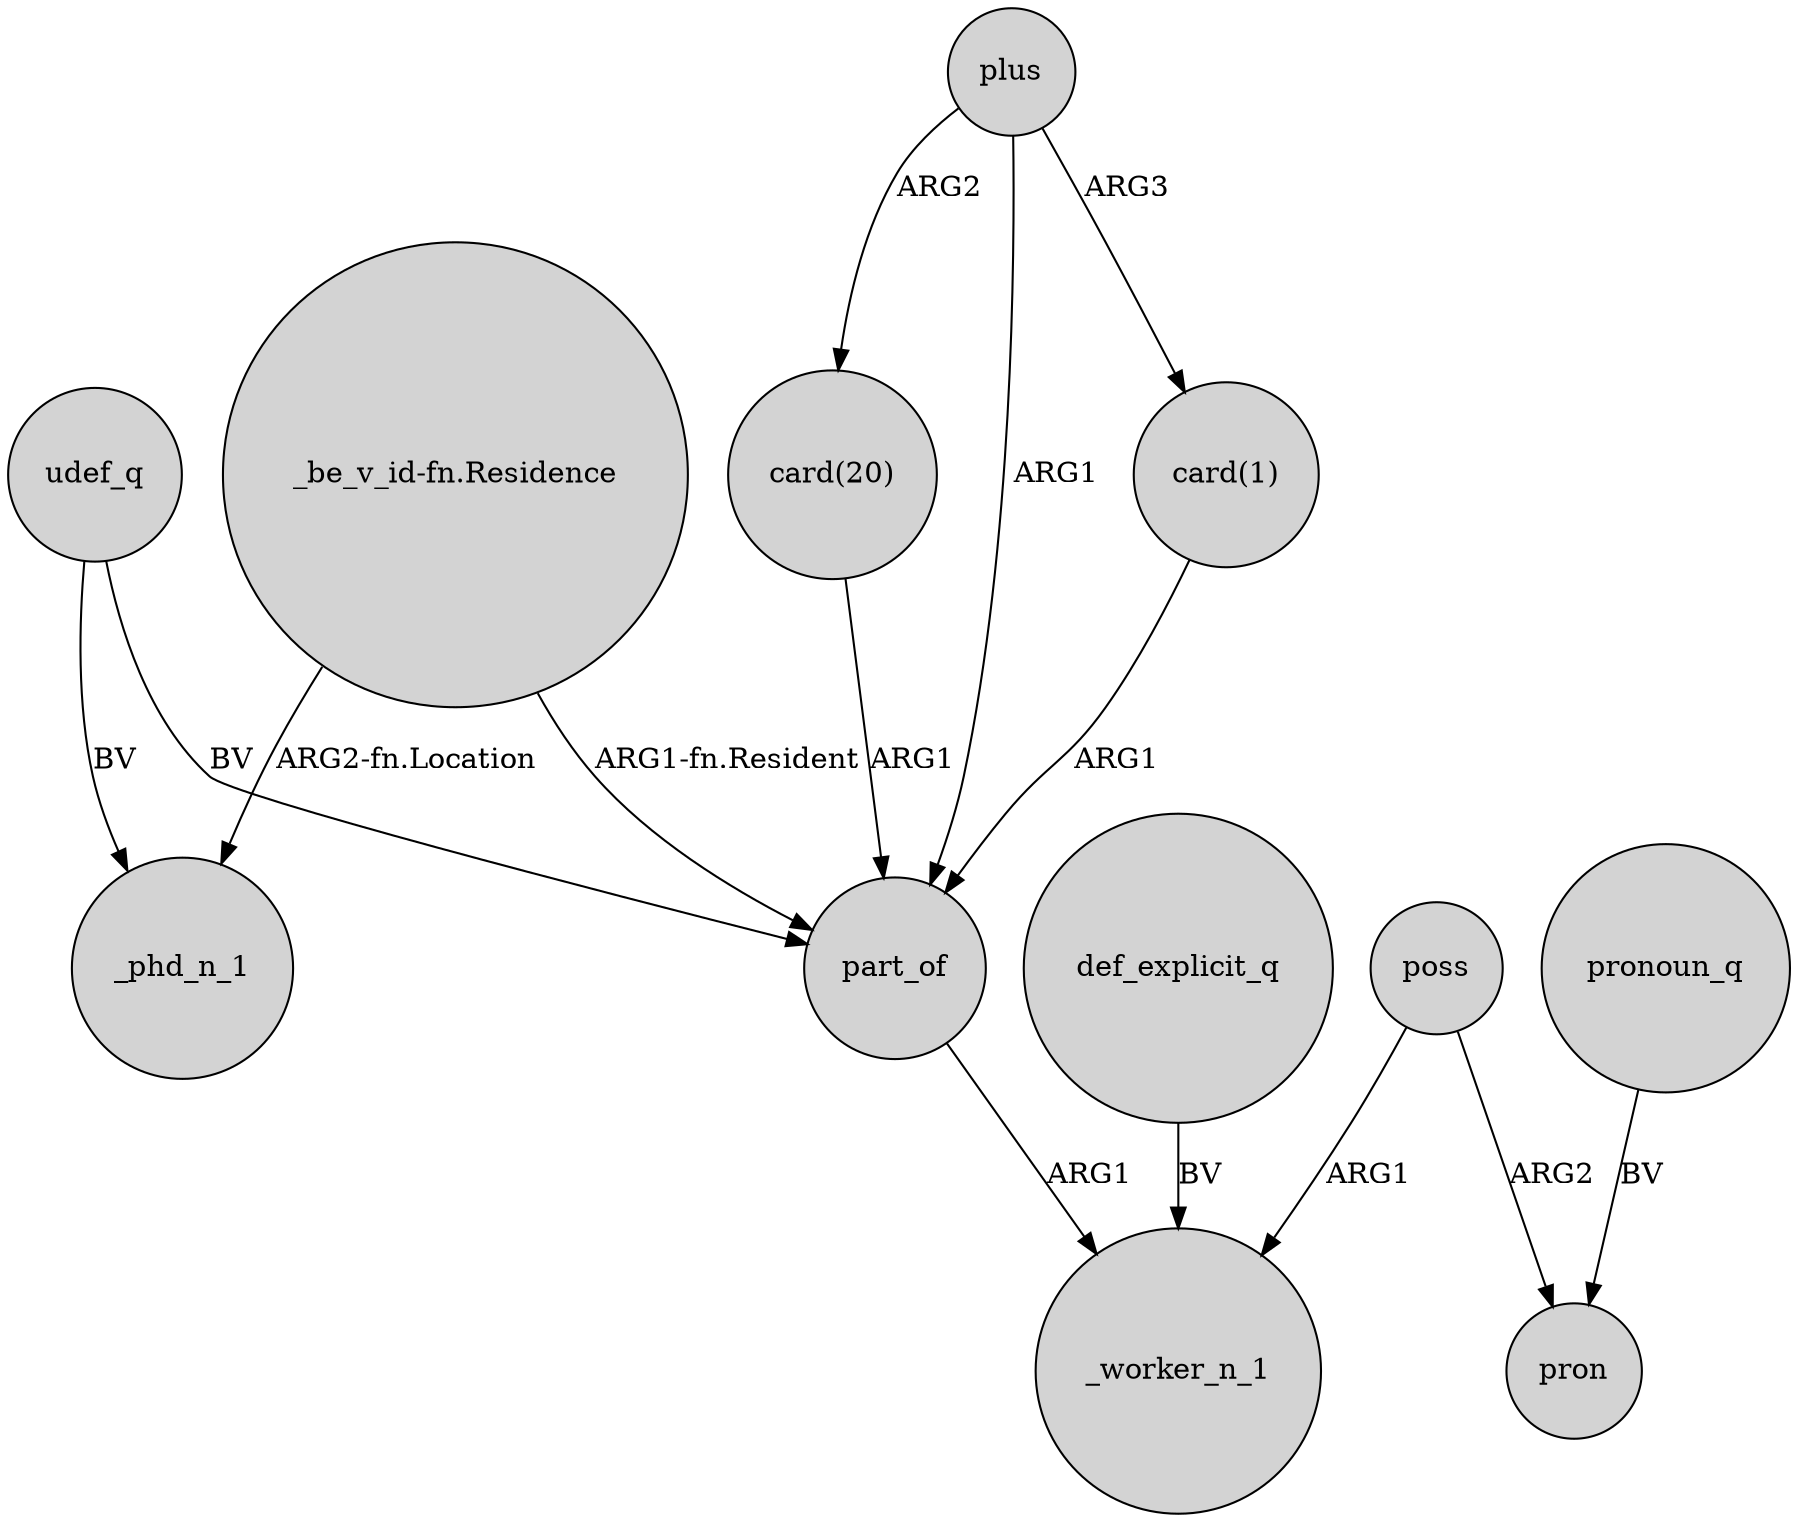 digraph {
	node [shape=circle style=filled]
	udef_q -> _phd_n_1 [label=BV]
	part_of -> _worker_n_1 [label=ARG1]
	"card(20)" -> part_of [label=ARG1]
	plus -> "card(1)" [label=ARG3]
	"card(1)" -> part_of [label=ARG1]
	plus -> "card(20)" [label=ARG2]
	def_explicit_q -> _worker_n_1 [label=BV]
	udef_q -> part_of [label=BV]
	poss -> _worker_n_1 [label=ARG1]
	pronoun_q -> pron [label=BV]
	plus -> part_of [label=ARG1]
	poss -> pron [label=ARG2]
	"_be_v_id-fn.Residence" -> part_of [label="ARG1-fn.Resident"]
	"_be_v_id-fn.Residence" -> _phd_n_1 [label="ARG2-fn.Location"]
}
